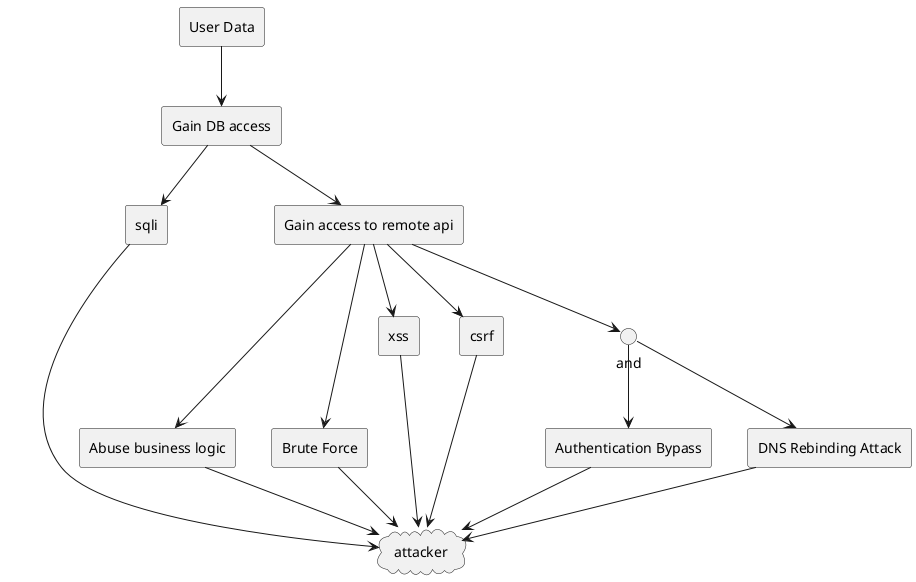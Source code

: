 # PlantUML Editor


@startuml
skinparam monochrome true
skinparam defaultTextAlignment center

' Root node
agent "User Data" as goal

' Sub goals
agent "Abuse business logic" as bizlogic
agent "Brute Force" as bruteforce
agent "Gain DB access" as db

goal --> db



agent "sqli" as sqli
agent "Gain access to remote api" as remoteapi
agent "xss" as xss
agent "csrf" as csrf 
db --> sqli
db --> remoteapi
 

interface "and" as and
remoteapi --> and

agent "Authentication Bypass" as authbypass
agent "DNS Rebinding Attack" as dns
agent "Brute Force" as bruteforce
agent "Gain DB access" as db
and --> authbypass
and --> dns

' Abstraction (not going to model that)
cloud "attacker" as another
authbypass --> another
dns --> another
bruteforce --> another
sqli --> another
remoteapi --> bruteforce
remoteapi --> xss 
remoteapi --> bizlogic 
remoteapi --> csrf 
xss --> another
csrf --> another
bizlogic --> another

